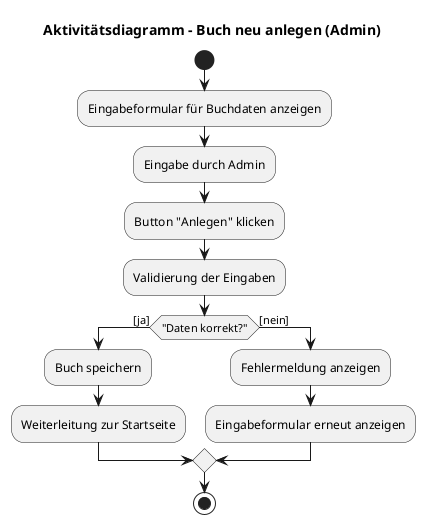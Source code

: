 ' Preview durch <Alt>D

@startuml Aktivitätsdiagramm_BuchAnlegen

title Aktivitätsdiagramm – Buch neu anlegen (Admin)

start

:Eingabeformular für Buchdaten anzeigen;
:Eingabe durch Admin;

:Button "Anlegen" klicken;
:Validierung der Eingaben;

if ("Daten korrekt?") then ([ja])
  :Buch speichern;
  :Weiterleitung zur Startseite;
else ([nein])
  :Fehlermeldung anzeigen;
  :Eingabeformular erneut anzeigen;
endif

stop

@enduml
